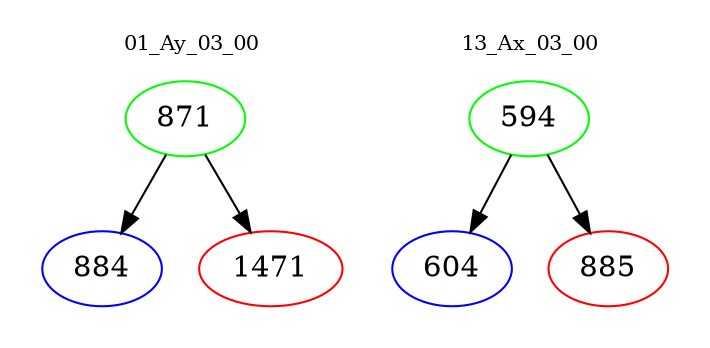 digraph{
subgraph cluster_0 {
color = white
label = "01_Ay_03_00";
fontsize=10;
T0_871 [label="871", color="green"]
T0_871 -> T0_884 [color="black"]
T0_884 [label="884", color="blue"]
T0_871 -> T0_1471 [color="black"]
T0_1471 [label="1471", color="red"]
}
subgraph cluster_1 {
color = white
label = "13_Ax_03_00";
fontsize=10;
T1_594 [label="594", color="green"]
T1_594 -> T1_604 [color="black"]
T1_604 [label="604", color="blue"]
T1_594 -> T1_885 [color="black"]
T1_885 [label="885", color="red"]
}
}
